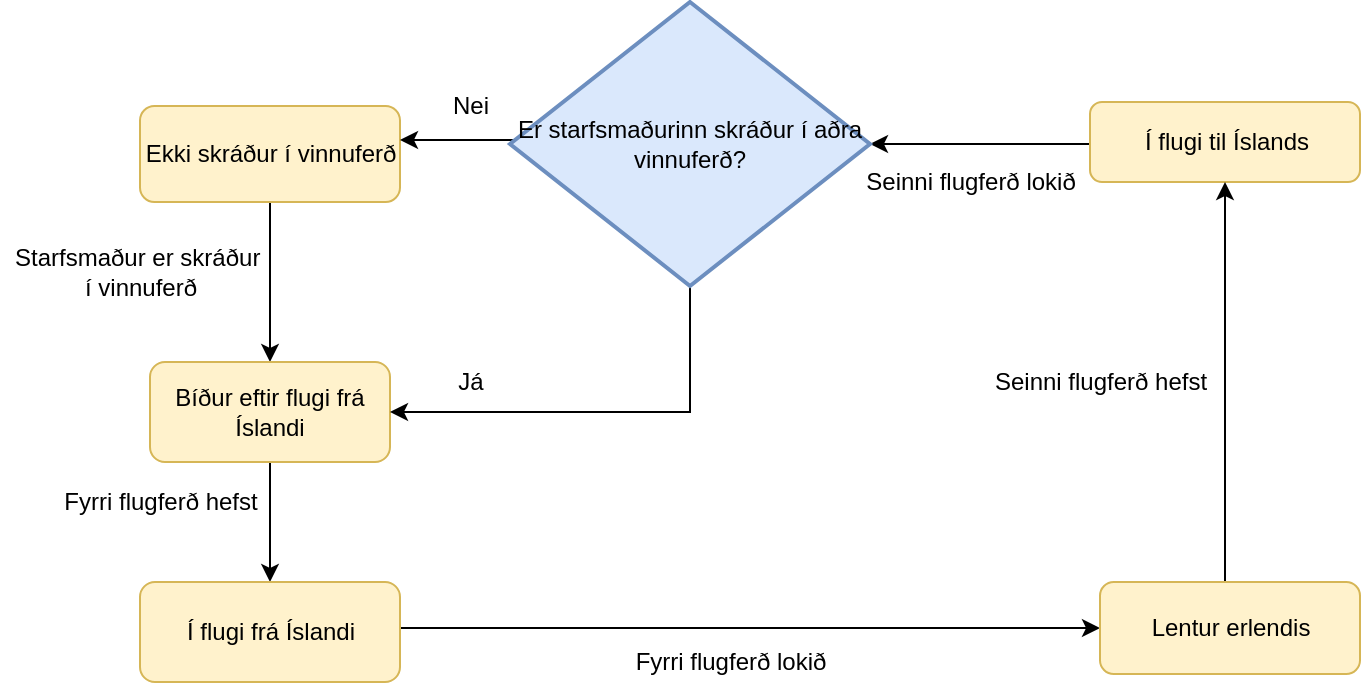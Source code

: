 <mxfile version="12.3.1" type="device" pages="1"><diagram id="1qa6mwT_4OIvwzpSLGao" name="Page-1"><mxGraphModel dx="1024" dy="485" grid="1" gridSize="10" guides="1" tooltips="1" connect="1" arrows="1" fold="1" page="1" pageScale="1" pageWidth="850" pageHeight="1100" background="none" math="0" shadow="0"><root><mxCell id="0"/><mxCell id="1" parent="0"/><mxCell id="5eQpu6jh8ZEB7LbpuDqN-18" style="edgeStyle=orthogonalEdgeStyle;rounded=0;orthogonalLoop=1;jettySize=auto;html=1;exitX=0.5;exitY=1;exitDx=0;exitDy=0;entryX=0.5;entryY=0;entryDx=0;entryDy=0;" edge="1" parent="1" source="5eQpu6jh8ZEB7LbpuDqN-5" target="5eQpu6jh8ZEB7LbpuDqN-6"><mxGeometry relative="1" as="geometry"/></mxCell><mxCell id="5eQpu6jh8ZEB7LbpuDqN-5" value="Ekki skráður í vinnuferð" style="rounded=1;fillColor=#fff2cc;strokeColor=#d6b656;imageAspect=1;html=1;spacing=0;" vertex="1" parent="1"><mxGeometry x="75" y="232" width="130" height="48" as="geometry"/></mxCell><mxCell id="5eQpu6jh8ZEB7LbpuDqN-19" style="edgeStyle=orthogonalEdgeStyle;rounded=0;orthogonalLoop=1;jettySize=auto;html=1;exitX=0.5;exitY=1;exitDx=0;exitDy=0;entryX=0.5;entryY=0;entryDx=0;entryDy=0;" edge="1" parent="1" source="5eQpu6jh8ZEB7LbpuDqN-6" target="5eQpu6jh8ZEB7LbpuDqN-10"><mxGeometry relative="1" as="geometry"/></mxCell><mxCell id="5eQpu6jh8ZEB7LbpuDqN-6" value="Bíður eftir flugi frá Íslandi" style="rounded=1;fillColor=#fff2cc;strokeColor=#d6b656;imageAspect=1;html=1;whiteSpace=wrap;spacing=0;" vertex="1" parent="1"><mxGeometry x="80" y="360" width="120" height="50" as="geometry"/></mxCell><mxCell id="5eQpu6jh8ZEB7LbpuDqN-24" style="edgeStyle=orthogonalEdgeStyle;rounded=0;orthogonalLoop=1;jettySize=auto;html=1;exitX=1;exitY=0.5;exitDx=0;exitDy=0;entryX=0;entryY=0.5;entryDx=0;entryDy=0;" edge="1" parent="1" source="5eQpu6jh8ZEB7LbpuDqN-10" target="5eQpu6jh8ZEB7LbpuDqN-13"><mxGeometry relative="1" as="geometry"><Array as="points"><mxPoint x="200" y="490"/></Array></mxGeometry></mxCell><mxCell id="5eQpu6jh8ZEB7LbpuDqN-10" value="Í flugi frá Íslandi" style="rounded=1;fillColor=#fff2cc;strokeColor=#d6b656;imageAspect=1;html=1;spacing=0;" vertex="1" parent="1"><mxGeometry x="75" y="470" width="130" height="50" as="geometry"/></mxCell><mxCell id="5eQpu6jh8ZEB7LbpuDqN-23" style="edgeStyle=orthogonalEdgeStyle;rounded=0;orthogonalLoop=1;jettySize=auto;html=1;exitX=0;exitY=0.5;exitDx=0;exitDy=0;entryX=1;entryY=0.5;entryDx=0;entryDy=0;entryPerimeter=0;" edge="1" parent="1" source="5eQpu6jh8ZEB7LbpuDqN-12" target="5eQpu6jh8ZEB7LbpuDqN-16"><mxGeometry relative="1" as="geometry"><Array as="points"><mxPoint x="560" y="251"/></Array></mxGeometry></mxCell><mxCell id="5eQpu6jh8ZEB7LbpuDqN-12" value="Í flugi til Íslands" style="rounded=1;fillColor=#fff2cc;strokeColor=#d6b656;imageAspect=1;html=1;spacing=0;" vertex="1" parent="1"><mxGeometry x="550" y="230" width="135" height="40" as="geometry"/></mxCell><mxCell id="5eQpu6jh8ZEB7LbpuDqN-35" style="edgeStyle=orthogonalEdgeStyle;rounded=0;orthogonalLoop=1;jettySize=auto;html=1;entryX=0.5;entryY=1;entryDx=0;entryDy=0;" edge="1" parent="1" target="5eQpu6jh8ZEB7LbpuDqN-12"><mxGeometry relative="1" as="geometry"><mxPoint x="618" y="471" as="sourcePoint"/><Array as="points"><mxPoint x="620" y="471"/><mxPoint x="618" y="471"/></Array></mxGeometry></mxCell><mxCell id="5eQpu6jh8ZEB7LbpuDqN-13" value="Lentur erlendis" style="rounded=1;fillColor=#fff2cc;strokeColor=#d6b656;strokeWidth=1;imageAspect=1;html=1;spacing=0;" vertex="1" parent="1"><mxGeometry x="555" y="470" width="130" height="46" as="geometry"/></mxCell><mxCell id="5eQpu6jh8ZEB7LbpuDqN-26" style="edgeStyle=orthogonalEdgeStyle;rounded=0;orthogonalLoop=1;jettySize=auto;html=1;exitX=0.5;exitY=1;exitDx=0;exitDy=0;exitPerimeter=0;entryX=1;entryY=0.5;entryDx=0;entryDy=0;" edge="1" parent="1" source="5eQpu6jh8ZEB7LbpuDqN-16" target="5eQpu6jh8ZEB7LbpuDqN-6"><mxGeometry relative="1" as="geometry"/></mxCell><mxCell id="5eQpu6jh8ZEB7LbpuDqN-36" style="edgeStyle=orthogonalEdgeStyle;rounded=0;orthogonalLoop=1;jettySize=auto;html=1;exitX=0;exitY=0.5;exitDx=0;exitDy=0;exitPerimeter=0;" edge="1" parent="1" source="5eQpu6jh8ZEB7LbpuDqN-16"><mxGeometry relative="1" as="geometry"><mxPoint x="205" y="249" as="targetPoint"/><Array as="points"><mxPoint x="280" y="249"/></Array></mxGeometry></mxCell><mxCell id="5eQpu6jh8ZEB7LbpuDqN-16" value="Er starfsmaðurinn skráður í&amp;nbsp;aðra vinnuferð?" style="strokeWidth=2;html=1;shape=mxgraph.flowchart.decision;whiteSpace=wrap;fillColor=#dae8fc;strokeColor=#6c8ebf;" vertex="1" parent="1"><mxGeometry x="260" y="180" width="180" height="142" as="geometry"/></mxCell><mxCell id="5eQpu6jh8ZEB7LbpuDqN-27" value="Nei&lt;br&gt;" style="text;html=1;align=center;verticalAlign=middle;resizable=0;points=[];;autosize=1;" vertex="1" parent="1"><mxGeometry x="225" y="222" width="30" height="20" as="geometry"/></mxCell><mxCell id="5eQpu6jh8ZEB7LbpuDqN-29" value="Já" style="text;html=1;align=center;verticalAlign=middle;resizable=0;points=[];;autosize=1;" vertex="1" parent="1"><mxGeometry x="225" y="360" width="30" height="20" as="geometry"/></mxCell><mxCell id="5eQpu6jh8ZEB7LbpuDqN-30" value="Starfsmaður er skráður&amp;nbsp;&lt;br&gt;í vinnuferð" style="text;html=1;align=center;verticalAlign=middle;resizable=0;points=[];;autosize=1;" vertex="1" parent="1"><mxGeometry x="5" y="300" width="140" height="30" as="geometry"/></mxCell><mxCell id="5eQpu6jh8ZEB7LbpuDqN-31" value="Fyrri flugferð hefst" style="text;html=1;align=center;verticalAlign=middle;resizable=0;points=[];;autosize=1;" vertex="1" parent="1"><mxGeometry x="30" y="420" width="110" height="20" as="geometry"/></mxCell><mxCell id="5eQpu6jh8ZEB7LbpuDqN-32" value="Fyrri flugferð lokið" style="text;html=1;align=center;verticalAlign=middle;resizable=0;points=[];;autosize=1;" vertex="1" parent="1"><mxGeometry x="315" y="500" width="110" height="20" as="geometry"/></mxCell><mxCell id="5eQpu6jh8ZEB7LbpuDqN-33" value="Seinni flugferð hefst" style="text;html=1;align=center;verticalAlign=middle;resizable=0;points=[];;autosize=1;" vertex="1" parent="1"><mxGeometry x="495" y="360" width="120" height="20" as="geometry"/></mxCell><mxCell id="5eQpu6jh8ZEB7LbpuDqN-34" value="Seinni flugferð lokið" style="text;html=1;align=center;verticalAlign=middle;resizable=0;points=[];;autosize=1;" vertex="1" parent="1"><mxGeometry x="430" y="260" width="120" height="20" as="geometry"/></mxCell></root></mxGraphModel></diagram></mxfile>